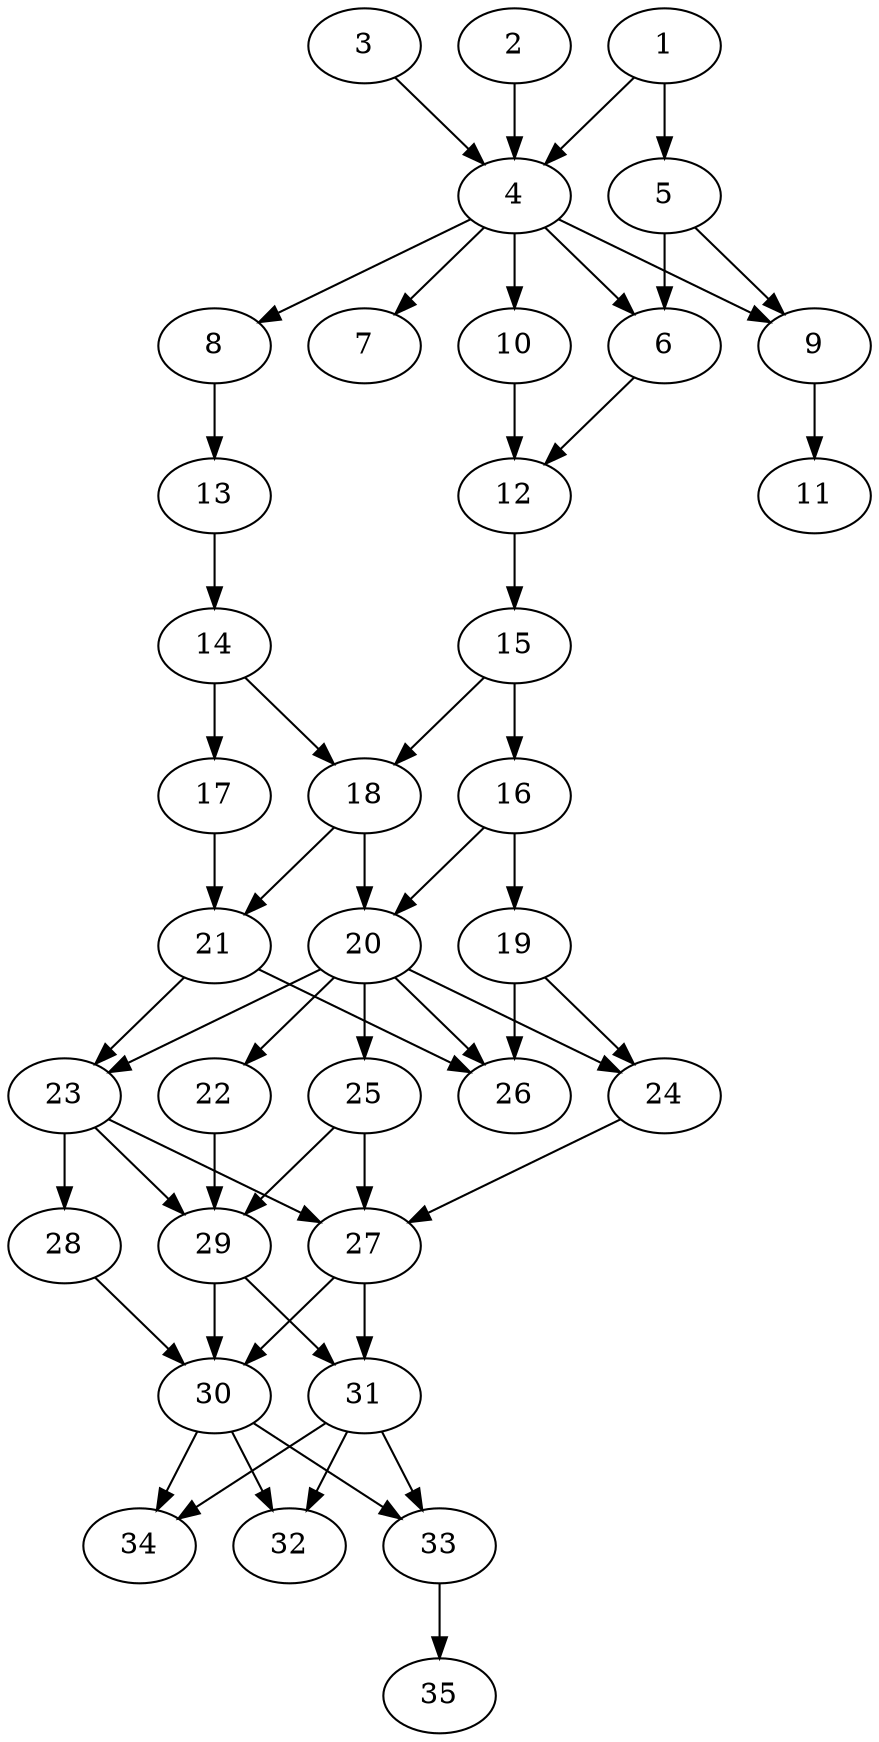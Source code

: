 // DAG automatically generated by daggen at Tue Aug  6 16:28:02 2019
// ./daggen --dot -n 35 --ccr 0.4 --fat 0.4 --regular 0.5 --density 0.8 --mindata 5242880 --maxdata 52428800 
digraph G {
  1 [size="23562240", alpha="0.09", expect_size="9424896"] 
  1 -> 4 [size ="9424896"]
  1 -> 5 [size ="9424896"]
  2 [size="117719040", alpha="0.04", expect_size="47087616"] 
  2 -> 4 [size ="47087616"]
  3 [size="15278080", alpha="0.17", expect_size="6111232"] 
  3 -> 4 [size ="6111232"]
  4 [size="64957440", alpha="0.18", expect_size="25982976"] 
  4 -> 6 [size ="25982976"]
  4 -> 7 [size ="25982976"]
  4 -> 8 [size ="25982976"]
  4 -> 9 [size ="25982976"]
  4 -> 10 [size ="25982976"]
  5 [size="37798400", alpha="0.08", expect_size="15119360"] 
  5 -> 6 [size ="15119360"]
  5 -> 9 [size ="15119360"]
  6 [size="22392320", alpha="0.10", expect_size="8956928"] 
  6 -> 12 [size ="8956928"]
  7 [size="65845760", alpha="0.11", expect_size="26338304"] 
  8 [size="55777280", alpha="0.11", expect_size="22310912"] 
  8 -> 13 [size ="22310912"]
  9 [size="108956160", alpha="0.07", expect_size="43582464"] 
  9 -> 11 [size ="43582464"]
  10 [size="49036800", alpha="0.17", expect_size="19614720"] 
  10 -> 12 [size ="19614720"]
  11 [size="83944960", alpha="0.17", expect_size="33577984"] 
  12 [size="21286400", alpha="0.08", expect_size="8514560"] 
  12 -> 15 [size ="8514560"]
  13 [size="45532160", alpha="0.10", expect_size="18212864"] 
  13 -> 14 [size ="18212864"]
  14 [size="25520640", alpha="0.06", expect_size="10208256"] 
  14 -> 17 [size ="10208256"]
  14 -> 18 [size ="10208256"]
  15 [size="130841600", alpha="0.04", expect_size="52336640"] 
  15 -> 16 [size ="52336640"]
  15 -> 18 [size ="52336640"]
  16 [size="58585600", alpha="0.01", expect_size="23434240"] 
  16 -> 19 [size ="23434240"]
  16 -> 20 [size ="23434240"]
  17 [size="115617280", alpha="0.04", expect_size="46246912"] 
  17 -> 21 [size ="46246912"]
  18 [size="60945920", alpha="0.14", expect_size="24378368"] 
  18 -> 20 [size ="24378368"]
  18 -> 21 [size ="24378368"]
  19 [size="124408320", alpha="0.11", expect_size="49763328"] 
  19 -> 24 [size ="49763328"]
  19 -> 26 [size ="49763328"]
  20 [size="49149440", alpha="0.09", expect_size="19659776"] 
  20 -> 22 [size ="19659776"]
  20 -> 23 [size ="19659776"]
  20 -> 24 [size ="19659776"]
  20 -> 25 [size ="19659776"]
  20 -> 26 [size ="19659776"]
  21 [size="32765440", alpha="0.09", expect_size="13106176"] 
  21 -> 23 [size ="13106176"]
  21 -> 26 [size ="13106176"]
  22 [size="14548480", alpha="0.06", expect_size="5819392"] 
  22 -> 29 [size ="5819392"]
  23 [size="62330880", alpha="0.04", expect_size="24932352"] 
  23 -> 27 [size ="24932352"]
  23 -> 28 [size ="24932352"]
  23 -> 29 [size ="24932352"]
  24 [size="118906880", alpha="0.11", expect_size="47562752"] 
  24 -> 27 [size ="47562752"]
  25 [size="37017600", alpha="0.01", expect_size="14807040"] 
  25 -> 27 [size ="14807040"]
  25 -> 29 [size ="14807040"]
  26 [size="61760000", alpha="0.14", expect_size="24704000"] 
  27 [size="68705280", alpha="0.15", expect_size="27482112"] 
  27 -> 30 [size ="27482112"]
  27 -> 31 [size ="27482112"]
  28 [size="94791680", alpha="0.03", expect_size="37916672"] 
  28 -> 30 [size ="37916672"]
  29 [size="56896000", alpha="0.08", expect_size="22758400"] 
  29 -> 30 [size ="22758400"]
  29 -> 31 [size ="22758400"]
  30 [size="123356160", alpha="0.19", expect_size="49342464"] 
  30 -> 32 [size ="49342464"]
  30 -> 33 [size ="49342464"]
  30 -> 34 [size ="49342464"]
  31 [size="59448320", alpha="0.02", expect_size="23779328"] 
  31 -> 32 [size ="23779328"]
  31 -> 33 [size ="23779328"]
  31 -> 34 [size ="23779328"]
  32 [size="111562240", alpha="0.06", expect_size="44624896"] 
  33 [size="30417920", alpha="0.16", expect_size="12167168"] 
  33 -> 35 [size ="12167168"]
  34 [size="54110720", alpha="0.08", expect_size="21644288"] 
  35 [size="116536320", alpha="0.20", expect_size="46614528"] 
}
